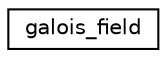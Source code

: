 digraph "Graphical Class Hierarchy"
{
  edge [fontname="Helvetica",fontsize="10",labelfontname="Helvetica",labelfontsize="10"];
  node [fontname="Helvetica",fontsize="10",shape=record];
  rankdir="LR";
  Node1 [label="galois_field",height=0.2,width=0.4,color="black", fillcolor="white", style="filled",URL="$structgalois__field.html"];
}
